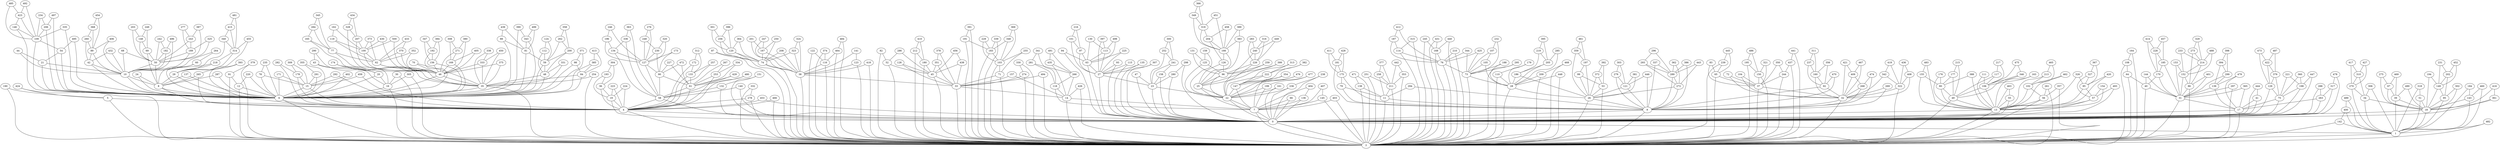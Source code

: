 strict graph G {
0;
1;
2;
4;
5;
6;
7;
8;
9;
10;
11;
12;
13;
14;
15;
16;
17;
18;
19;
20;
21;
22;
23;
24;
25;
26;
27;
28;
29;
30;
31;
32;
33;
34;
35;
36;
37;
38;
39;
40;
41;
42;
43;
44;
45;
46;
47;
48;
49;
50;
51;
52;
53;
54;
55;
56;
57;
58;
59;
60;
61;
62;
63;
64;
65;
66;
67;
68;
69;
70;
71;
72;
73;
74;
75;
76;
77;
78;
79;
80;
81;
82;
83;
84;
85;
86;
87;
88;
89;
90;
91;
92;
93;
94;
95;
96;
97;
98;
99;
100;
101;
102;
103;
104;
105;
106;
107;
108;
109;
110;
111;
112;
113;
114;
115;
116;
117;
118;
119;
120;
121;
122;
123;
124;
125;
126;
127;
128;
129;
130;
131;
132;
133;
134;
135;
136;
137;
138;
139;
140;
141;
142;
143;
144;
145;
146;
147;
148;
149;
150;
151;
152;
153;
154;
155;
156;
157;
158;
159;
160;
161;
162;
163;
164;
165;
166;
167;
168;
169;
170;
171;
172;
173;
174;
175;
176;
177;
178;
179;
180;
181;
182;
183;
184;
185;
186;
187;
188;
189;
190;
191;
192;
193;
194;
195;
196;
197;
198;
199;
200;
201;
202;
203;
204;
205;
206;
207;
208;
209;
210;
211;
212;
213;
214;
215;
216;
217;
218;
219;
220;
221;
222;
223;
224;
225;
226;
227;
228;
229;
230;
231;
232;
233;
234;
235;
236;
237;
238;
239;
240;
241;
242;
243;
244;
245;
246;
247;
248;
249;
250;
251;
252;
253;
254;
255;
256;
257;
258;
259;
260;
261;
262;
263;
264;
265;
266;
267;
268;
269;
270;
271;
272;
273;
274;
275;
276;
277;
278;
279;
280;
281;
282;
283;
284;
285;
286;
287;
288;
289;
290;
291;
292;
293;
294;
295;
296;
297;
298;
299;
300;
301;
302;
303;
304;
305;
306;
307;
308;
309;
310;
311;
312;
313;
314;
315;
316;
317;
318;
319;
320;
321;
322;
323;
324;
325;
326;
327;
328;
329;
330;
331;
332;
333;
334;
335;
336;
337;
338;
339;
340;
341;
342;
343;
344;
345;
346;
347;
348;
349;
350;
351;
352;
353;
354;
355;
356;
357;
358;
359;
360;
361;
362;
363;
364;
365;
366;
367;
368;
369;
370;
371;
372;
373;
374;
375;
376;
377;
378;
379;
380;
381;
382;
383;
384;
385;
386;
387;
388;
389;
390;
391;
392;
393;
394;
395;
396;
397;
398;
399;
400;
401;
402;
403;
404;
405;
406;
407;
408;
409;
410;
411;
412;
413;
414;
415;
416;
417;
418;
419;
420;
421;
422;
423;
424;
425;
426;
427;
428;
429;
430;
431;
432;
433;
434;
435;
436;
437;
438;
439;
440;
441;
442;
443;
444;
445;
446;
447;
448;
449;
450;
451;
452;
453;
454;
455;
456;
457;
458;
459;
460;
461;
462;
463;
464;
465;
466;
467;
468;
469;
470;
471;
472;
473;
474;
475;
476;
477;
478;
479;
480;
481;
482;
483;
484;
485;
486;
487;
488;
489;
490;
491;
492;
493;
494;
495;
496;
497;
498;
499;
500;
141 -- 38;
495 -- 6;
477 -- 199;
406 -- 89;
254 -- 35;
475 -- 346;
196 -- 134;
262 -- 200;
284 -- 77;
29 -- 6;
263 -- 0;
40 -- 2;
271 -- 46;
428 -- 175;
24 -- 8;
443 -- 289;
398 -- 299;
427 -- 310;
290 -- 43;
261 -- 2;
449 -- 226;
313 -- 147;
326 -- 13;
113 -- 63;
37 -- 32;
164 -- 2;
481 -- 314;
152 -- 31;
446 -- 121;
76 -- 73;
93 -- 0;
258 -- 211;
486 -- 150;
488 -- 214;
191 -- 183;
88 -- 81;
138 -- 2;
234 -- 109;
269 -- 9;
240 -- 226;
162 -- 119;
249 -- 69;
319 -- 204;
17 -- 2;
364 -- 120;
402 -- 15;
398 -- 394;
416 -- 18;
217 -- 106;
462 -- 102;
0 -- 1;
5 -- 2;
459 -- 4;
463 -- 13;
204 -- 126;
478 -- 317;
215 -- 49;
67 -- 18;
420 -- 13;
375 -- 46;
222 -- 147;
225 -- 63;
150 -- 2;
438 -- 45;
436 -- 322;
43 -- 20;
492 -- 423;
261 -- 56;
394 -- 139;
18 -- 0;
329 -- 273;
172 -- 133;
439 -- 81;
162 -- 100;
287 -- 8;
437 -- 244;
486 -- 195;
7 -- 2;
272 -- 26;
226 -- 96;
500 -- 100;
167 -- 74;
459 -- 15;
66 -- 7;
318 -- 51;
144 -- 31;
4 -- 0;
174 -- 16;
230 -- 127;
292 -- 15;
32 -- 2;
473 -- 129;
102 -- 56;
405 -- 46;
212 -- 2;
139 -- 31;
345 -- 284;
26 -- 2;
342 -- 322;
255 -- 103;
189 -- 10;
408 -- 322;
340 -- 29;
4 -- 2;
149 -- 95;
266 -- 118;
38 -- 2;
479 -- 139;
425 -- 73;
121 -- 26;
133 -- 61;
448 -- 2;
441 -- 2;
373 -- 62;
440 -- 2;
103 -- 2;
188 -- 28;
332 -- 2;
246 -- 127;
286 -- 45;
497 -- 6;
39 -- 1;
63 -- 27;
147 -- 7;
448 -- 28;
51 -- 18;
28 -- 26;
235 -- 6;
123 -- 38;
306 -- 1;
288 -- 0;
84 -- 6;
259 -- 25;
393 -- 265;
227 -- 90;
120 -- 2;
172 -- 4;
94 -- 0;
151 -- 132;
305 -- 16;
156 -- 46;
95 -- 1;
240 -- 22;
170 -- 31;
186 -- 28;
187 -- 114;
318 -- 1;
427 -- 270;
417 -- 270;
380 -- 271;
112 -- 59;
488 -- 152;
48 -- 6;
55 -- 0;
220 -- 12;
455 -- 29;
298 -- 280;
410 -- 180;
467 -- 409;
183 -- 103;
35 -- 6;
121 -- 9;
404 -- 136;
352 -- 46;
445 -- 65;
87 -- 2;
128 -- 45;
210 -- 76;
264 -- 60;
353 -- 2;
206 -- 109;
91 -- 2;
101 -- 27;
357 -- 2;
360 -- 198;
412 -- 76;
315 -- 114;
437 -- 2;
215 -- 177;
469 -- 39;
264 -- 10;
269 -- 32;
335 -- 6;
31 -- 17;
302 -- 95;
470 -- 92;
53 -- 26;
163 -- 13;
317 -- 0;
332 -- 278;
283 -- 226;
175 -- 9;
169 -- 6;
282 -- 4;
327 -- 57;
321 -- 37;
397 -- 27;
424 -- 5;
277 -- 189;
176 -- 13;
422 -- 376;
49 -- 13;
166 -- 25;
262 -- 59;
249 -- 148;
346 -- 49;
382 -- 222;
134 -- 127;
103 -- 71;
468 -- 209;
234 -- 206;
141 -- 123;
213 -- 13;
450 -- 35;
173 -- 90;
104 -- 32;
384 -- 156;
290 -- 20;
372 -- 26;
413 -- 84;
278 -- 4;
173 -- 127;
272 -- 9;
296 -- 293;
295 -- 73;
19 -- 0;
341 -- 118;
58 -- 4;
164 -- 108;
331 -- 35;
356 -- 92;
385 -- 6;
49 -- 2;
265 -- 8;
316 -- 226;
438 -- 33;
498 -- 113;
55 -- 13;
89 -- 10;
260 -- 42;
41 -- 17;
183 -- 2;
381 -- 121;
63 -- 0;
350 -- 244;
207 -- 100;
426 -- 2;
298 -- 0;
69 -- 8;
280 -- 23;
312 -- 172;
165 -- 77;
106 -- 49;
468 -- 2;
236 -- 0;
404 -- 7;
409 -- 32;
428 -- 181;
390 -- 6;
494 -- 2;
37 -- 2;
68 -- 50;
378 -- 33;
308 -- 169;
359 -- 26;
42 -- 10;
93 -- 27;
161 -- 0;
25 -- 7;
171 -- 15;
320 -- 127;
429 -- 58;
199 -- 7;
106 -- 13;
203 -- 148;
387 -- 243;
146 -- 6;
246 -- 196;
391 -- 191;
461 -- 359;
58 -- 0;
385 -- 84;
495 -- 54;
474 -- 9;
221 -- 198;
500 -- 46;
157 -- 33;
456 -- 45;
71 -- 33;
190 -- 2;
386 -- 9;
458 -- 204;
336 -- 58;
144 -- 40;
145 -- 2;
435 -- 14;
348 -- 183;
125 -- 22;
228 -- 185;
110 -- 2;
447 -- 198;
485 -- 423;
136 -- 0;
38 -- 33;
82 -- 2;
410 -- 212;
351 -- 33;
194 -- 149;
140 -- 0;
71 -- 2;
362 -- 289;
45 -- 2;
198 -- 0;
131 -- 96;
210 -- 2;
219 -- 186;
324 -- 323;
324 -- 38;
405 -- 169;
489 -- 1;
421 -- 32;
161 -- 22;
237 -- 92;
194 -- 18;
61 -- 58;
258 -- 11;
199 -- 22;
378 -- 351;
82 -- 52;
184 -- 1;
126 -- 25;
176 -- 80;
10 -- 6;
169 -- 46;
263 -- 17;
348 -- 103;
142 -- 1;
371 -- 6;
391 -- 2;
370 -- 62;
18 -- 1;
171 -- 6;
279 -- 121;
297 -- 31;
379 -- 91;
344 -- 73;
7 -- 0;
16 -- 6;
304 -- 193;
12 -- 6;
127 -- 90;
411 -- 175;
117 -- 49;
149 -- 18;
148 -- 50;
132 -- 58;
369 -- 348;
345 -- 77;
479 -- 17;
11 -- 2;
392 -- 372;
483 -- 155;
233 -- 152;
36 -- 19;
179 -- 28;
394 -- 299;
133 -- 4;
0 -- 2;
395 -- 205;
184 -- 143;
99 -- 26;
229 -- 103;
361 -- 18;
115 -- 27;
456 -- 438;
196 -- 127;
87 -- 74;
414 -- 228;
115 -- 0;
209 -- 28;
433 -- 62;
482 -- 1;
195 -- 150;
207 -- 46;
251 -- 2;
473 -- 422;
136 -- 7;
201 -- 38;
46 -- 6;
403 -- 7;
305 -- 2;
406 -- 10;
328 -- 46;
451 -- 319;
462 -- 13;
403 -- 2;
368 -- 260;
66 -- 0;
485 -- 109;
214 -- 152;
192 -- 6;
319 -- 166;
303 -- 279;
311 -- 237;
377 -- 211;
60 -- 8;
231 -- 202;
432 -- 10;
250 -- 167;
197 -- 26;
337 -- 289;
118 -- 14;
119 -- 62;
365 -- 31;
342 -- 32;
336 -- 134;
477 -- 22;
35 -- 2;
20 -- 16;
251 -- 211;
253 -- 4;
441 -- 437;
40 -- 31;
252 -- 241;
367 -- 85;
221 -- 75;
384 -- 192;
122 -- 116;
179 -- 110;
8 -- 4;
358 -- 200;
142 -- 2;
401 -- 31;
137 -- 8;
275 -- 18;
409 -- 268;
72 -- 32;
180 -- 45;
355 -- 291;
482 -- 2;
242 -- 182;
143 -- 18;
267 -- 253;
98 -- 84;
270 -- 34;
313 -- 222;
190 -- 5;
457 -- 228;
25 -- 22;
226 -- 22;
362 -- 272;
135 -- 0;
337 -- 9;
211 -- 11;
216 -- 97;
227 -- 61;
208 -- 38;
129 -- 0;
135 -- 27;
118 -- 7;
15 -- 4;
330 -- 274;
461 -- 197;
60 -- 10;
291 -- 6;
335 -- 109;
61 -- 4;
357 -- 56;
247 -- 167;
242 -- 50;
424 -- 2;
454 -- 368;
315 -- 2;
354 -- 147;
466 -- 2;
160 -- 92;
412 -- 187;
90 -- 58;
59 -- 48;
140 -- 58;
5 -- 4;
88 -- 6;
75 -- 0;
233 -- 214;
28 -- 2;
374 -- 2;
44 -- 10;
222 -- 22;
480 -- 4;
124 -- 59;
105 -- 28;
111 -- 106;
20 -- 6;
74 -- 2;
86 -- 31;
377 -- 258;
475 -- 106;
22 -- 0;
85 -- 57;
143 -- 1;
256 -- 120;
277 -- 243;
370 -- 46;
182 -- 10;
34 -- 1;
186 -- 26;
288 -- 263;
389 -- 383;
491 -- 435;
317 -- 263;
79 -- 11;
268 -- 9;
74 -- 38;
216 -- 101;
299 -- 31;
68 -- 10;
193 -- 19;
279 -- 9;
230 -- 90;
367 -- 327;
496 -- 182;
6 -- 2;
110 -- 28;
124 -- 112;
130 -- 63;
244 -- 37;
328 -- 207;
457 -- 185;
50 -- 10;
369 -- 103;
50 -- 8;
113 -- 27;
257 -- 4;
363 -- 58;
97 -- 27;
274 -- 33;
423 -- 109;
296 -- 289;
416 -- 361;
330 -- 2;
390 -- 343;
36 -- 4;
325 -- 189;
339 -- 2;
360 -- 75;
307 -- 27;
281 -- 118;
150 -- 37;
241 -- 158;
293 -- 289;
417 -- 310;
350 -- 37;
327 -- 85;
73 -- 28;
9 -- 0;
163 -- 106;
415 -- 340;
395 -- 219;
62 -- 35;
476 -- 22;
185 -- 31;
51 -- 1;
408 -- 32;
213 -- 102;
407 -- 7;
94 -- 63;
434 -- 328;
22 -- 7;
146 -- 109;
109 -- 6;
187 -- 76;
311 -- 160;
202 -- 149;
436 -- 408;
155 -- 13;
217 -- 117;
225 -- 27;
83 -- 65;
347 -- 192;
181 -- 9;
383 -- 166;
153 -- 152;
123 -- 2;
273 -- 214;
62 -- 46;
21 -- 10;
455 -- 314;
137 -- 6;
56 -- 2;
323 -- 38;
205 -- 186;
371 -- 98;
43 -- 16;
178 -- 15;
117 -- 106;
465 -- 102;
480 -- 61;
105 -- 73;
418 -- 2;
471 -- 138;
52 -- 45;
33 -- 2;
67 -- 39;
122 -- 2;
231 -- 149;
65 -- 37;
418 -- 38;
333 -- 46;
464 -- 2;
127 -- 58;
104 -- 37;
494 -- 33;
329 -- 214;
1 -- 2;
130 -- 113;
21 -- 6;
31 -- 2;
376 -- 75;
400 -- 142;
420 -- 85;
59 -- 6;
26 -- 9;
64 -- 2;
99 -- 53;
165 -- 35;
341 -- 281;
469 -- 67;
442 -- 353;
12 -- 2;
42 -- 6;
346 -- 106;
239 -- 65;
322 -- 2;
96 -- 22;
374 -- 116;
376 -- 129;
396 -- 256;
80 -- 49;
214 -- 86;
463 -- 55;
492 -- 109;
497 -- 206;
338 -- 35;
402 -- 6;
449 -- 240;
56 -- 13;
285 -- 28;
274 -- 2;
14 -- 7;
54 -- 6;
107 -- 105;
415 -- 314;
431 -- 168;
292 -- 4;
440 -- 168;
158 -- 23;
472 -- 90;
108 -- 64;
205 -- 28;
100 -- 62;
188 -- 73;
320 -- 230;
326 -- 85;
91 -- 12;
282 -- 178;
301 -- 256;
126 -- 96;
343 -- 6;
109 -- 54;
435 -- 266;
158 -- 0;
487 -- 376;
219 -- 205;
411 -- 181;
195 -- 2;
52 -- 2;
98 -- 6;
102 -- 13;
180 -- 2;
295 -- 2;
464 -- 116;
182 -- 50;
17 -- 0;
489 -- 400;
444 -- 41;
81 -- 6;
39 -- 18;
90 -- 61;
467 -- 32;
245 -- 2;
111 -- 13;
96 -- 25;
15 -- 6;
322 -- 32;
490 -- 18;
266 -- 14;
120 -- 74;
451 -- 166;
302 -- 18;
331 -- 48;
407 -- 145;
236 -- 22;
259 -- 96;
160 -- 32;
265 -- 4;
223 -- 4;
300 -- 241;
45 -- 33;
44 -- 21;
309 -- 15;
429 -- 61;
47 -- 23;
202 -- 95;
453 -- 4;
483 -- 13;
16 -- 2;
460 -- 1;
388 -- 13;
310 -- 270;
178 -- 4;
314 -- 218;
23 -- 0;
228 -- 170;
41 -- 0;
139 -- 17;
119 -- 100;
303 -- 121;
46 -- 35;
268 -- 32;
112 -- 48;
30 -- 16;
224 -- 19;
147 -- 22;
134 -- 58;
401 -- 86;
86 -- 2;
466 -- 4;
276 -- 127;
472 -- 61;
339 -- 183;
47 -- 0;
309 -- 178;
447 -- 0;
81 -- 59;
218 -- 29;
152 -- 86;
177 -- 80;
422 -- 129;
364 -- 74;
181 -- 175;
393 -- 4;
30 -- 2;
75 -- 17;
151 -- 0;
474 -- 268;
138 -- 11;
248 -- 230;
108 -- 2;
307 -- 0;
373 -- 100;
432 -- 42;
425 -- 76;
289 -- 272;
387 -- 50;
366 -- 349;
476 -- 147;
65 -- 2;
493 -- 57;
260 -- 89;
388 -- 80;
419 -- 342;
498 -- 63;
128 -- 33;
316 -- 240;
433 -- 370;
334 -- 253;
421 -- 409;
72 -- 37;
70 -- 46;
278 -- 2;
361 -- 0;
442 -- 211;
430 -- 46;
439 -- 88;
347 -- 156;
366 -- 319;
389 -- 166;
434 -- 207;
375 -- 35;
80 -- 13;
351 -- 45;
148 -- 69;
452 -- 149;
267 -- 61;
125 -- 96;
116 -- 2;
8 -- 6;
352 -- 62;
383 -- 25;
285 -- 205;
32 -- 9;
499 -- 343;
379 -- 2;
92 -- 32;
248 -- 127;
312 -- 133;
413 -- 385;
129 -- 75;
168 -- 2;
116 -- 38;
89 -- 42;
325 -- 50;
355 -- 6;
229 -- 183;
185 -- 170;
300 -- 252;
156 -- 6;
203 -- 50;
238 -- 236;
392 -- 53;
471 -- 2;
349 -- 166;
276 -- 248;
239 -- 2;
256 -- 74;
321 -- 150;
13 -- 0;
79 -- 9;
83 -- 37;
34 -- 18;
304 -- 36;
155 -- 80;
333 -- 35;
382 -- 147;
255 -- 71;
444 -- 0;
499 -- 81;
281 -- 266;
454 -- 89;
359 -- 197;
6 -- 4;
294 -- 9;
84 -- 35;
484 -- 464;
27 -- 0;
69 -- 50;
212 -- 180;
53 -- 2;
167 -- 38;
9 -- 2;
299 -- 139;
29 -- 8;
372 -- 53;
114 -- 2;
170 -- 40;
206 -- 6;
11 -- 9;
85 -- 13;
24 -- 6;
174 -- 20;
70 -- 35;
306 -- 34;
358 -- 262;
431 -- 2;
92 -- 9;
380 -- 46;
283 -- 240;
426 -- 14;
481 -- 415;
153 -- 31;
270 -- 1;
76 -- 2;
77 -- 35;
78 -- 6;
159 -- 125;
54 -- 21;
460 -- 143;
423 -- 146;
220 -- 6;
443 -- 272;
107 -- 73;
100 -- 46;
252 -- 23;
27 -- 23;
419 -- 322;
399 -- 25;
166 -- 126;
154 -- 13;
192 -- 156;
353 -- 211;
344 -- 76;
189 -- 50;
470 -- 9;
154 -- 57;
193 -- 36;
198 -- 75;
243 -- 189;
465 -- 213;
286 -- 52;
310 -- 34;
491 -- 266;
247 -- 38;
241 -- 23;
10 -- 8;
396 -- 120;
13 -- 2;
177 -- 49;
243 -- 50;
349 -- 319;
175 -- 79;
297 -- 2;
235 -- 78;
294 -- 11;
284 -- 165;
97 -- 63;
334 -- 61;
253 -- 61;
356 -- 160;
33 -- 14;
191 -- 2;
57 -- 0;
14 -- 2;
484 -- 2;
287 -- 6;
250 -- 74;
280 -- 0;
363 -- 336;
397 -- 113;
211 -- 2;
445 -- 239;
197 -- 99;
48 -- 35;
238 -- 0;
159 -- 22;
95 -- 18;
232 -- 107;
271 -- 169;
386 -- 289;
200 -- 59;
224 -- 4;
232 -- 73;
131 -- 125;
257 -- 133;
132 -- 0;
200 -- 48;
323 -- 74;
340 -- 314;
496 -- 10;
446 -- 9;
208 -- 74;
145 -- 7;
223 -- 19;
19 -- 4;
273 -- 86;
478 -- 0;
365 -- 17;
289 -- 9;
291 -- 15;
78 -- 15;
168 -- 76;
209 -- 2;
338 -- 333;
381 -- 26;
453 -- 0;
301 -- 120;
64 -- 40;
275 -- 67;
430 -- 100;
343 -- 81;
487 -- 422;
77 -- 62;
114 -- 76;
101 -- 97;
399 -- 96;
23 -- 22;
308 -- 271;
400 -- 1;
57 -- 13;
490 -- 39;
314 -- 29;
452 -- 202;
254 -- 2;
204 -- 166;
414 -- 170;
157 -- 14;
493 -- 0;
201 -- 167;
293 -- 272;
368 -- 89;
244 -- 2;
458 -- 166;
218 -- 6;
354 -- 7;
245 -- 168;
450 -- 333;
237 -- 160;
73 -- 2;
}
